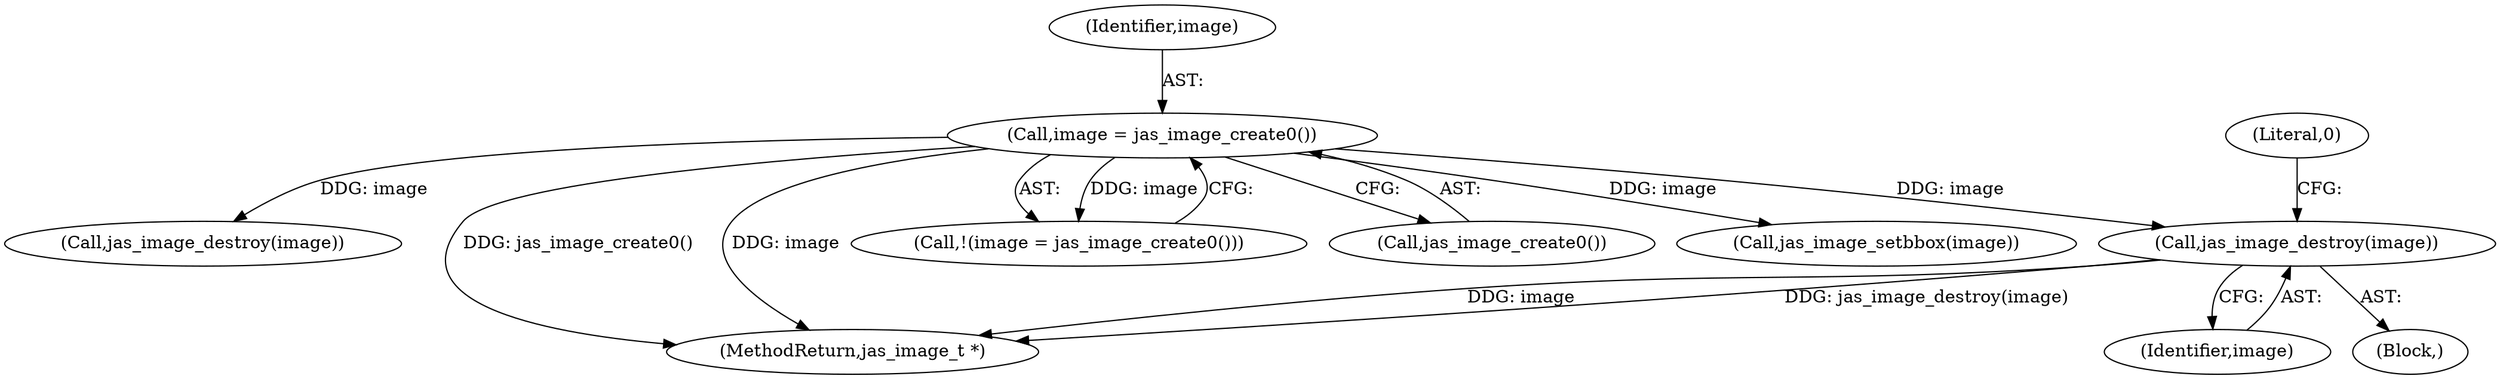 digraph "1_jasper_d42b2388f7f8e0332c846675133acea151fc557a_12@pointer" {
"1000153" [label="(Call,jas_image_destroy(image))"];
"1000119" [label="(Call,image = jas_image_create0())"];
"1000152" [label="(Block,)"];
"1000119" [label="(Call,image = jas_image_create0())"];
"1000270" [label="(Call,jas_image_destroy(image))"];
"1000156" [label="(Literal,0)"];
"1000282" [label="(MethodReturn,jas_image_t *)"];
"1000118" [label="(Call,!(image = jas_image_create0()))"];
"1000153" [label="(Call,jas_image_destroy(image))"];
"1000121" [label="(Call,jas_image_create0())"];
"1000278" [label="(Call,jas_image_setbbox(image))"];
"1000120" [label="(Identifier,image)"];
"1000154" [label="(Identifier,image)"];
"1000153" -> "1000152"  [label="AST: "];
"1000153" -> "1000154"  [label="CFG: "];
"1000154" -> "1000153"  [label="AST: "];
"1000156" -> "1000153"  [label="CFG: "];
"1000153" -> "1000282"  [label="DDG: jas_image_destroy(image)"];
"1000153" -> "1000282"  [label="DDG: image"];
"1000119" -> "1000153"  [label="DDG: image"];
"1000119" -> "1000118"  [label="AST: "];
"1000119" -> "1000121"  [label="CFG: "];
"1000120" -> "1000119"  [label="AST: "];
"1000121" -> "1000119"  [label="AST: "];
"1000118" -> "1000119"  [label="CFG: "];
"1000119" -> "1000282"  [label="DDG: jas_image_create0()"];
"1000119" -> "1000282"  [label="DDG: image"];
"1000119" -> "1000118"  [label="DDG: image"];
"1000119" -> "1000270"  [label="DDG: image"];
"1000119" -> "1000278"  [label="DDG: image"];
}
